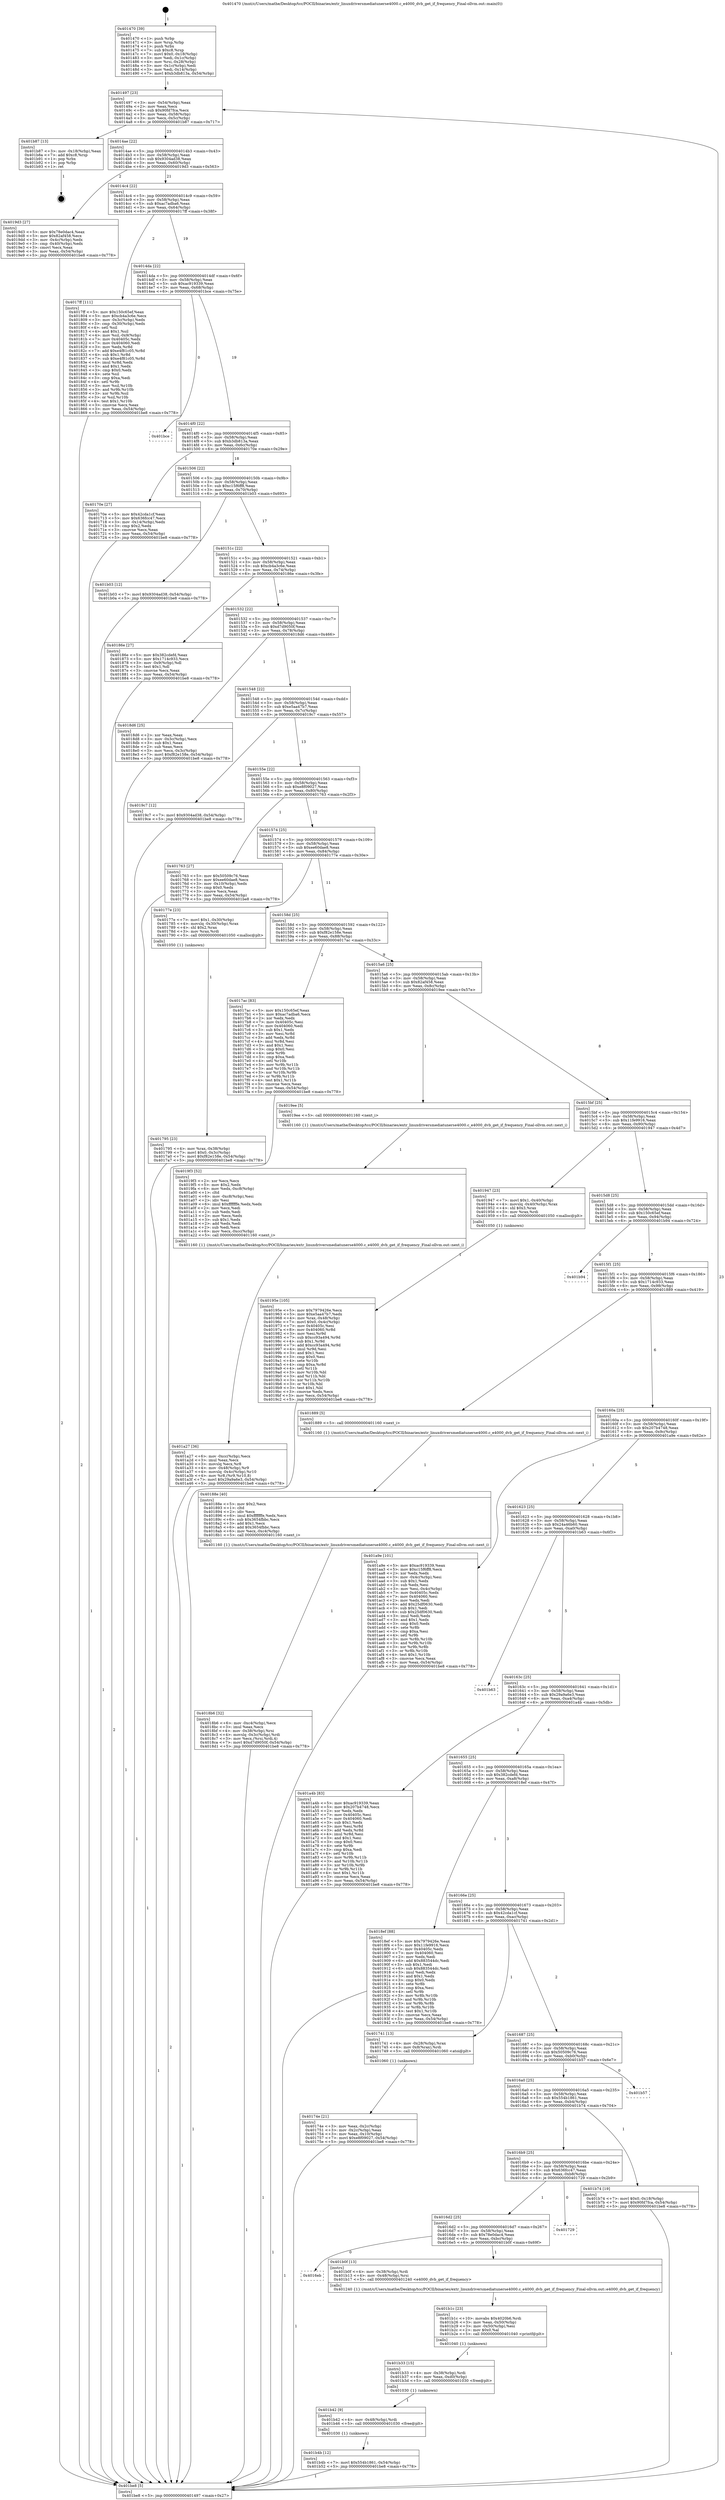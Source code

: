 digraph "0x401470" {
  label = "0x401470 (/mnt/c/Users/mathe/Desktop/tcc/POCII/binaries/extr_linuxdriversmediatunerse4000.c_e4000_dvb_get_if_frequency_Final-ollvm.out::main(0))"
  labelloc = "t"
  node[shape=record]

  Entry [label="",width=0.3,height=0.3,shape=circle,fillcolor=black,style=filled]
  "0x401497" [label="{
     0x401497 [23]\l
     | [instrs]\l
     &nbsp;&nbsp;0x401497 \<+3\>: mov -0x54(%rbp),%eax\l
     &nbsp;&nbsp;0x40149a \<+2\>: mov %eax,%ecx\l
     &nbsp;&nbsp;0x40149c \<+6\>: sub $0x90fd7fca,%ecx\l
     &nbsp;&nbsp;0x4014a2 \<+3\>: mov %eax,-0x58(%rbp)\l
     &nbsp;&nbsp;0x4014a5 \<+3\>: mov %ecx,-0x5c(%rbp)\l
     &nbsp;&nbsp;0x4014a8 \<+6\>: je 0000000000401b87 \<main+0x717\>\l
  }"]
  "0x401b87" [label="{
     0x401b87 [13]\l
     | [instrs]\l
     &nbsp;&nbsp;0x401b87 \<+3\>: mov -0x18(%rbp),%eax\l
     &nbsp;&nbsp;0x401b8a \<+7\>: add $0xc8,%rsp\l
     &nbsp;&nbsp;0x401b91 \<+1\>: pop %rbx\l
     &nbsp;&nbsp;0x401b92 \<+1\>: pop %rbp\l
     &nbsp;&nbsp;0x401b93 \<+1\>: ret\l
  }"]
  "0x4014ae" [label="{
     0x4014ae [22]\l
     | [instrs]\l
     &nbsp;&nbsp;0x4014ae \<+5\>: jmp 00000000004014b3 \<main+0x43\>\l
     &nbsp;&nbsp;0x4014b3 \<+3\>: mov -0x58(%rbp),%eax\l
     &nbsp;&nbsp;0x4014b6 \<+5\>: sub $0x9304ad38,%eax\l
     &nbsp;&nbsp;0x4014bb \<+3\>: mov %eax,-0x60(%rbp)\l
     &nbsp;&nbsp;0x4014be \<+6\>: je 00000000004019d3 \<main+0x563\>\l
  }"]
  Exit [label="",width=0.3,height=0.3,shape=circle,fillcolor=black,style=filled,peripheries=2]
  "0x4019d3" [label="{
     0x4019d3 [27]\l
     | [instrs]\l
     &nbsp;&nbsp;0x4019d3 \<+5\>: mov $0x78e0dac4,%eax\l
     &nbsp;&nbsp;0x4019d8 \<+5\>: mov $0x82af458,%ecx\l
     &nbsp;&nbsp;0x4019dd \<+3\>: mov -0x4c(%rbp),%edx\l
     &nbsp;&nbsp;0x4019e0 \<+3\>: cmp -0x40(%rbp),%edx\l
     &nbsp;&nbsp;0x4019e3 \<+3\>: cmovl %ecx,%eax\l
     &nbsp;&nbsp;0x4019e6 \<+3\>: mov %eax,-0x54(%rbp)\l
     &nbsp;&nbsp;0x4019e9 \<+5\>: jmp 0000000000401be8 \<main+0x778\>\l
  }"]
  "0x4014c4" [label="{
     0x4014c4 [22]\l
     | [instrs]\l
     &nbsp;&nbsp;0x4014c4 \<+5\>: jmp 00000000004014c9 \<main+0x59\>\l
     &nbsp;&nbsp;0x4014c9 \<+3\>: mov -0x58(%rbp),%eax\l
     &nbsp;&nbsp;0x4014cc \<+5\>: sub $0xac7adba6,%eax\l
     &nbsp;&nbsp;0x4014d1 \<+3\>: mov %eax,-0x64(%rbp)\l
     &nbsp;&nbsp;0x4014d4 \<+6\>: je 00000000004017ff \<main+0x38f\>\l
  }"]
  "0x401b4b" [label="{
     0x401b4b [12]\l
     | [instrs]\l
     &nbsp;&nbsp;0x401b4b \<+7\>: movl $0x554b1861,-0x54(%rbp)\l
     &nbsp;&nbsp;0x401b52 \<+5\>: jmp 0000000000401be8 \<main+0x778\>\l
  }"]
  "0x4017ff" [label="{
     0x4017ff [111]\l
     | [instrs]\l
     &nbsp;&nbsp;0x4017ff \<+5\>: mov $0x150c65ef,%eax\l
     &nbsp;&nbsp;0x401804 \<+5\>: mov $0xcb4a3c6e,%ecx\l
     &nbsp;&nbsp;0x401809 \<+3\>: mov -0x3c(%rbp),%edx\l
     &nbsp;&nbsp;0x40180c \<+3\>: cmp -0x30(%rbp),%edx\l
     &nbsp;&nbsp;0x40180f \<+4\>: setl %sil\l
     &nbsp;&nbsp;0x401813 \<+4\>: and $0x1,%sil\l
     &nbsp;&nbsp;0x401817 \<+4\>: mov %sil,-0x9(%rbp)\l
     &nbsp;&nbsp;0x40181b \<+7\>: mov 0x40405c,%edx\l
     &nbsp;&nbsp;0x401822 \<+7\>: mov 0x404060,%edi\l
     &nbsp;&nbsp;0x401829 \<+3\>: mov %edx,%r8d\l
     &nbsp;&nbsp;0x40182c \<+7\>: add $0xe4f81c05,%r8d\l
     &nbsp;&nbsp;0x401833 \<+4\>: sub $0x1,%r8d\l
     &nbsp;&nbsp;0x401837 \<+7\>: sub $0xe4f81c05,%r8d\l
     &nbsp;&nbsp;0x40183e \<+4\>: imul %r8d,%edx\l
     &nbsp;&nbsp;0x401842 \<+3\>: and $0x1,%edx\l
     &nbsp;&nbsp;0x401845 \<+3\>: cmp $0x0,%edx\l
     &nbsp;&nbsp;0x401848 \<+4\>: sete %sil\l
     &nbsp;&nbsp;0x40184c \<+3\>: cmp $0xa,%edi\l
     &nbsp;&nbsp;0x40184f \<+4\>: setl %r9b\l
     &nbsp;&nbsp;0x401853 \<+3\>: mov %sil,%r10b\l
     &nbsp;&nbsp;0x401856 \<+3\>: and %r9b,%r10b\l
     &nbsp;&nbsp;0x401859 \<+3\>: xor %r9b,%sil\l
     &nbsp;&nbsp;0x40185c \<+3\>: or %sil,%r10b\l
     &nbsp;&nbsp;0x40185f \<+4\>: test $0x1,%r10b\l
     &nbsp;&nbsp;0x401863 \<+3\>: cmovne %ecx,%eax\l
     &nbsp;&nbsp;0x401866 \<+3\>: mov %eax,-0x54(%rbp)\l
     &nbsp;&nbsp;0x401869 \<+5\>: jmp 0000000000401be8 \<main+0x778\>\l
  }"]
  "0x4014da" [label="{
     0x4014da [22]\l
     | [instrs]\l
     &nbsp;&nbsp;0x4014da \<+5\>: jmp 00000000004014df \<main+0x6f\>\l
     &nbsp;&nbsp;0x4014df \<+3\>: mov -0x58(%rbp),%eax\l
     &nbsp;&nbsp;0x4014e2 \<+5\>: sub $0xac919339,%eax\l
     &nbsp;&nbsp;0x4014e7 \<+3\>: mov %eax,-0x68(%rbp)\l
     &nbsp;&nbsp;0x4014ea \<+6\>: je 0000000000401bce \<main+0x75e\>\l
  }"]
  "0x401b42" [label="{
     0x401b42 [9]\l
     | [instrs]\l
     &nbsp;&nbsp;0x401b42 \<+4\>: mov -0x48(%rbp),%rdi\l
     &nbsp;&nbsp;0x401b46 \<+5\>: call 0000000000401030 \<free@plt\>\l
     | [calls]\l
     &nbsp;&nbsp;0x401030 \{1\} (unknown)\l
  }"]
  "0x401bce" [label="{
     0x401bce\l
  }", style=dashed]
  "0x4014f0" [label="{
     0x4014f0 [22]\l
     | [instrs]\l
     &nbsp;&nbsp;0x4014f0 \<+5\>: jmp 00000000004014f5 \<main+0x85\>\l
     &nbsp;&nbsp;0x4014f5 \<+3\>: mov -0x58(%rbp),%eax\l
     &nbsp;&nbsp;0x4014f8 \<+5\>: sub $0xb3db813a,%eax\l
     &nbsp;&nbsp;0x4014fd \<+3\>: mov %eax,-0x6c(%rbp)\l
     &nbsp;&nbsp;0x401500 \<+6\>: je 000000000040170e \<main+0x29e\>\l
  }"]
  "0x401b33" [label="{
     0x401b33 [15]\l
     | [instrs]\l
     &nbsp;&nbsp;0x401b33 \<+4\>: mov -0x38(%rbp),%rdi\l
     &nbsp;&nbsp;0x401b37 \<+6\>: mov %eax,-0xd0(%rbp)\l
     &nbsp;&nbsp;0x401b3d \<+5\>: call 0000000000401030 \<free@plt\>\l
     | [calls]\l
     &nbsp;&nbsp;0x401030 \{1\} (unknown)\l
  }"]
  "0x40170e" [label="{
     0x40170e [27]\l
     | [instrs]\l
     &nbsp;&nbsp;0x40170e \<+5\>: mov $0x42cda1cf,%eax\l
     &nbsp;&nbsp;0x401713 \<+5\>: mov $0x636fcc47,%ecx\l
     &nbsp;&nbsp;0x401718 \<+3\>: mov -0x14(%rbp),%edx\l
     &nbsp;&nbsp;0x40171b \<+3\>: cmp $0x2,%edx\l
     &nbsp;&nbsp;0x40171e \<+3\>: cmovne %ecx,%eax\l
     &nbsp;&nbsp;0x401721 \<+3\>: mov %eax,-0x54(%rbp)\l
     &nbsp;&nbsp;0x401724 \<+5\>: jmp 0000000000401be8 \<main+0x778\>\l
  }"]
  "0x401506" [label="{
     0x401506 [22]\l
     | [instrs]\l
     &nbsp;&nbsp;0x401506 \<+5\>: jmp 000000000040150b \<main+0x9b\>\l
     &nbsp;&nbsp;0x40150b \<+3\>: mov -0x58(%rbp),%eax\l
     &nbsp;&nbsp;0x40150e \<+5\>: sub $0xc15f6ff8,%eax\l
     &nbsp;&nbsp;0x401513 \<+3\>: mov %eax,-0x70(%rbp)\l
     &nbsp;&nbsp;0x401516 \<+6\>: je 0000000000401b03 \<main+0x693\>\l
  }"]
  "0x401be8" [label="{
     0x401be8 [5]\l
     | [instrs]\l
     &nbsp;&nbsp;0x401be8 \<+5\>: jmp 0000000000401497 \<main+0x27\>\l
  }"]
  "0x401470" [label="{
     0x401470 [39]\l
     | [instrs]\l
     &nbsp;&nbsp;0x401470 \<+1\>: push %rbp\l
     &nbsp;&nbsp;0x401471 \<+3\>: mov %rsp,%rbp\l
     &nbsp;&nbsp;0x401474 \<+1\>: push %rbx\l
     &nbsp;&nbsp;0x401475 \<+7\>: sub $0xc8,%rsp\l
     &nbsp;&nbsp;0x40147c \<+7\>: movl $0x0,-0x18(%rbp)\l
     &nbsp;&nbsp;0x401483 \<+3\>: mov %edi,-0x1c(%rbp)\l
     &nbsp;&nbsp;0x401486 \<+4\>: mov %rsi,-0x28(%rbp)\l
     &nbsp;&nbsp;0x40148a \<+3\>: mov -0x1c(%rbp),%edi\l
     &nbsp;&nbsp;0x40148d \<+3\>: mov %edi,-0x14(%rbp)\l
     &nbsp;&nbsp;0x401490 \<+7\>: movl $0xb3db813a,-0x54(%rbp)\l
  }"]
  "0x401b1c" [label="{
     0x401b1c [23]\l
     | [instrs]\l
     &nbsp;&nbsp;0x401b1c \<+10\>: movabs $0x4020b6,%rdi\l
     &nbsp;&nbsp;0x401b26 \<+3\>: mov %eax,-0x50(%rbp)\l
     &nbsp;&nbsp;0x401b29 \<+3\>: mov -0x50(%rbp),%esi\l
     &nbsp;&nbsp;0x401b2c \<+2\>: mov $0x0,%al\l
     &nbsp;&nbsp;0x401b2e \<+5\>: call 0000000000401040 \<printf@plt\>\l
     | [calls]\l
     &nbsp;&nbsp;0x401040 \{1\} (unknown)\l
  }"]
  "0x401b03" [label="{
     0x401b03 [12]\l
     | [instrs]\l
     &nbsp;&nbsp;0x401b03 \<+7\>: movl $0x9304ad38,-0x54(%rbp)\l
     &nbsp;&nbsp;0x401b0a \<+5\>: jmp 0000000000401be8 \<main+0x778\>\l
  }"]
  "0x40151c" [label="{
     0x40151c [22]\l
     | [instrs]\l
     &nbsp;&nbsp;0x40151c \<+5\>: jmp 0000000000401521 \<main+0xb1\>\l
     &nbsp;&nbsp;0x401521 \<+3\>: mov -0x58(%rbp),%eax\l
     &nbsp;&nbsp;0x401524 \<+5\>: sub $0xcb4a3c6e,%eax\l
     &nbsp;&nbsp;0x401529 \<+3\>: mov %eax,-0x74(%rbp)\l
     &nbsp;&nbsp;0x40152c \<+6\>: je 000000000040186e \<main+0x3fe\>\l
  }"]
  "0x4016eb" [label="{
     0x4016eb\l
  }", style=dashed]
  "0x40186e" [label="{
     0x40186e [27]\l
     | [instrs]\l
     &nbsp;&nbsp;0x40186e \<+5\>: mov $0x382cdefd,%eax\l
     &nbsp;&nbsp;0x401873 \<+5\>: mov $0x1714c933,%ecx\l
     &nbsp;&nbsp;0x401878 \<+3\>: mov -0x9(%rbp),%dl\l
     &nbsp;&nbsp;0x40187b \<+3\>: test $0x1,%dl\l
     &nbsp;&nbsp;0x40187e \<+3\>: cmovne %ecx,%eax\l
     &nbsp;&nbsp;0x401881 \<+3\>: mov %eax,-0x54(%rbp)\l
     &nbsp;&nbsp;0x401884 \<+5\>: jmp 0000000000401be8 \<main+0x778\>\l
  }"]
  "0x401532" [label="{
     0x401532 [22]\l
     | [instrs]\l
     &nbsp;&nbsp;0x401532 \<+5\>: jmp 0000000000401537 \<main+0xc7\>\l
     &nbsp;&nbsp;0x401537 \<+3\>: mov -0x58(%rbp),%eax\l
     &nbsp;&nbsp;0x40153a \<+5\>: sub $0xd7d9050f,%eax\l
     &nbsp;&nbsp;0x40153f \<+3\>: mov %eax,-0x78(%rbp)\l
     &nbsp;&nbsp;0x401542 \<+6\>: je 00000000004018d6 \<main+0x466\>\l
  }"]
  "0x401b0f" [label="{
     0x401b0f [13]\l
     | [instrs]\l
     &nbsp;&nbsp;0x401b0f \<+4\>: mov -0x38(%rbp),%rdi\l
     &nbsp;&nbsp;0x401b13 \<+4\>: mov -0x48(%rbp),%rsi\l
     &nbsp;&nbsp;0x401b17 \<+5\>: call 0000000000401240 \<e4000_dvb_get_if_frequency\>\l
     | [calls]\l
     &nbsp;&nbsp;0x401240 \{1\} (/mnt/c/Users/mathe/Desktop/tcc/POCII/binaries/extr_linuxdriversmediatunerse4000.c_e4000_dvb_get_if_frequency_Final-ollvm.out::e4000_dvb_get_if_frequency)\l
  }"]
  "0x4018d6" [label="{
     0x4018d6 [25]\l
     | [instrs]\l
     &nbsp;&nbsp;0x4018d6 \<+2\>: xor %eax,%eax\l
     &nbsp;&nbsp;0x4018d8 \<+3\>: mov -0x3c(%rbp),%ecx\l
     &nbsp;&nbsp;0x4018db \<+3\>: sub $0x1,%eax\l
     &nbsp;&nbsp;0x4018de \<+2\>: sub %eax,%ecx\l
     &nbsp;&nbsp;0x4018e0 \<+3\>: mov %ecx,-0x3c(%rbp)\l
     &nbsp;&nbsp;0x4018e3 \<+7\>: movl $0xf82e158e,-0x54(%rbp)\l
     &nbsp;&nbsp;0x4018ea \<+5\>: jmp 0000000000401be8 \<main+0x778\>\l
  }"]
  "0x401548" [label="{
     0x401548 [22]\l
     | [instrs]\l
     &nbsp;&nbsp;0x401548 \<+5\>: jmp 000000000040154d \<main+0xdd\>\l
     &nbsp;&nbsp;0x40154d \<+3\>: mov -0x58(%rbp),%eax\l
     &nbsp;&nbsp;0x401550 \<+5\>: sub $0xe5aa47b7,%eax\l
     &nbsp;&nbsp;0x401555 \<+3\>: mov %eax,-0x7c(%rbp)\l
     &nbsp;&nbsp;0x401558 \<+6\>: je 00000000004019c7 \<main+0x557\>\l
  }"]
  "0x4016d2" [label="{
     0x4016d2 [25]\l
     | [instrs]\l
     &nbsp;&nbsp;0x4016d2 \<+5\>: jmp 00000000004016d7 \<main+0x267\>\l
     &nbsp;&nbsp;0x4016d7 \<+3\>: mov -0x58(%rbp),%eax\l
     &nbsp;&nbsp;0x4016da \<+5\>: sub $0x78e0dac4,%eax\l
     &nbsp;&nbsp;0x4016df \<+6\>: mov %eax,-0xbc(%rbp)\l
     &nbsp;&nbsp;0x4016e5 \<+6\>: je 0000000000401b0f \<main+0x69f\>\l
  }"]
  "0x4019c7" [label="{
     0x4019c7 [12]\l
     | [instrs]\l
     &nbsp;&nbsp;0x4019c7 \<+7\>: movl $0x9304ad38,-0x54(%rbp)\l
     &nbsp;&nbsp;0x4019ce \<+5\>: jmp 0000000000401be8 \<main+0x778\>\l
  }"]
  "0x40155e" [label="{
     0x40155e [22]\l
     | [instrs]\l
     &nbsp;&nbsp;0x40155e \<+5\>: jmp 0000000000401563 \<main+0xf3\>\l
     &nbsp;&nbsp;0x401563 \<+3\>: mov -0x58(%rbp),%eax\l
     &nbsp;&nbsp;0x401566 \<+5\>: sub $0xe8f09027,%eax\l
     &nbsp;&nbsp;0x40156b \<+3\>: mov %eax,-0x80(%rbp)\l
     &nbsp;&nbsp;0x40156e \<+6\>: je 0000000000401763 \<main+0x2f3\>\l
  }"]
  "0x401729" [label="{
     0x401729\l
  }", style=dashed]
  "0x401763" [label="{
     0x401763 [27]\l
     | [instrs]\l
     &nbsp;&nbsp;0x401763 \<+5\>: mov $0x50509c76,%eax\l
     &nbsp;&nbsp;0x401768 \<+5\>: mov $0xee60dae8,%ecx\l
     &nbsp;&nbsp;0x40176d \<+3\>: mov -0x10(%rbp),%edx\l
     &nbsp;&nbsp;0x401770 \<+3\>: cmp $0x0,%edx\l
     &nbsp;&nbsp;0x401773 \<+3\>: cmove %ecx,%eax\l
     &nbsp;&nbsp;0x401776 \<+3\>: mov %eax,-0x54(%rbp)\l
     &nbsp;&nbsp;0x401779 \<+5\>: jmp 0000000000401be8 \<main+0x778\>\l
  }"]
  "0x401574" [label="{
     0x401574 [25]\l
     | [instrs]\l
     &nbsp;&nbsp;0x401574 \<+5\>: jmp 0000000000401579 \<main+0x109\>\l
     &nbsp;&nbsp;0x401579 \<+3\>: mov -0x58(%rbp),%eax\l
     &nbsp;&nbsp;0x40157c \<+5\>: sub $0xee60dae8,%eax\l
     &nbsp;&nbsp;0x401581 \<+6\>: mov %eax,-0x84(%rbp)\l
     &nbsp;&nbsp;0x401587 \<+6\>: je 000000000040177e \<main+0x30e\>\l
  }"]
  "0x4016b9" [label="{
     0x4016b9 [25]\l
     | [instrs]\l
     &nbsp;&nbsp;0x4016b9 \<+5\>: jmp 00000000004016be \<main+0x24e\>\l
     &nbsp;&nbsp;0x4016be \<+3\>: mov -0x58(%rbp),%eax\l
     &nbsp;&nbsp;0x4016c1 \<+5\>: sub $0x636fcc47,%eax\l
     &nbsp;&nbsp;0x4016c6 \<+6\>: mov %eax,-0xb8(%rbp)\l
     &nbsp;&nbsp;0x4016cc \<+6\>: je 0000000000401729 \<main+0x2b9\>\l
  }"]
  "0x40177e" [label="{
     0x40177e [23]\l
     | [instrs]\l
     &nbsp;&nbsp;0x40177e \<+7\>: movl $0x1,-0x30(%rbp)\l
     &nbsp;&nbsp;0x401785 \<+4\>: movslq -0x30(%rbp),%rax\l
     &nbsp;&nbsp;0x401789 \<+4\>: shl $0x2,%rax\l
     &nbsp;&nbsp;0x40178d \<+3\>: mov %rax,%rdi\l
     &nbsp;&nbsp;0x401790 \<+5\>: call 0000000000401050 \<malloc@plt\>\l
     | [calls]\l
     &nbsp;&nbsp;0x401050 \{1\} (unknown)\l
  }"]
  "0x40158d" [label="{
     0x40158d [25]\l
     | [instrs]\l
     &nbsp;&nbsp;0x40158d \<+5\>: jmp 0000000000401592 \<main+0x122\>\l
     &nbsp;&nbsp;0x401592 \<+3\>: mov -0x58(%rbp),%eax\l
     &nbsp;&nbsp;0x401595 \<+5\>: sub $0xf82e158e,%eax\l
     &nbsp;&nbsp;0x40159a \<+6\>: mov %eax,-0x88(%rbp)\l
     &nbsp;&nbsp;0x4015a0 \<+6\>: je 00000000004017ac \<main+0x33c\>\l
  }"]
  "0x401b74" [label="{
     0x401b74 [19]\l
     | [instrs]\l
     &nbsp;&nbsp;0x401b74 \<+7\>: movl $0x0,-0x18(%rbp)\l
     &nbsp;&nbsp;0x401b7b \<+7\>: movl $0x90fd7fca,-0x54(%rbp)\l
     &nbsp;&nbsp;0x401b82 \<+5\>: jmp 0000000000401be8 \<main+0x778\>\l
  }"]
  "0x4017ac" [label="{
     0x4017ac [83]\l
     | [instrs]\l
     &nbsp;&nbsp;0x4017ac \<+5\>: mov $0x150c65ef,%eax\l
     &nbsp;&nbsp;0x4017b1 \<+5\>: mov $0xac7adba6,%ecx\l
     &nbsp;&nbsp;0x4017b6 \<+2\>: xor %edx,%edx\l
     &nbsp;&nbsp;0x4017b8 \<+7\>: mov 0x40405c,%esi\l
     &nbsp;&nbsp;0x4017bf \<+7\>: mov 0x404060,%edi\l
     &nbsp;&nbsp;0x4017c6 \<+3\>: sub $0x1,%edx\l
     &nbsp;&nbsp;0x4017c9 \<+3\>: mov %esi,%r8d\l
     &nbsp;&nbsp;0x4017cc \<+3\>: add %edx,%r8d\l
     &nbsp;&nbsp;0x4017cf \<+4\>: imul %r8d,%esi\l
     &nbsp;&nbsp;0x4017d3 \<+3\>: and $0x1,%esi\l
     &nbsp;&nbsp;0x4017d6 \<+3\>: cmp $0x0,%esi\l
     &nbsp;&nbsp;0x4017d9 \<+4\>: sete %r9b\l
     &nbsp;&nbsp;0x4017dd \<+3\>: cmp $0xa,%edi\l
     &nbsp;&nbsp;0x4017e0 \<+4\>: setl %r10b\l
     &nbsp;&nbsp;0x4017e4 \<+3\>: mov %r9b,%r11b\l
     &nbsp;&nbsp;0x4017e7 \<+3\>: and %r10b,%r11b\l
     &nbsp;&nbsp;0x4017ea \<+3\>: xor %r10b,%r9b\l
     &nbsp;&nbsp;0x4017ed \<+3\>: or %r9b,%r11b\l
     &nbsp;&nbsp;0x4017f0 \<+4\>: test $0x1,%r11b\l
     &nbsp;&nbsp;0x4017f4 \<+3\>: cmovne %ecx,%eax\l
     &nbsp;&nbsp;0x4017f7 \<+3\>: mov %eax,-0x54(%rbp)\l
     &nbsp;&nbsp;0x4017fa \<+5\>: jmp 0000000000401be8 \<main+0x778\>\l
  }"]
  "0x4015a6" [label="{
     0x4015a6 [25]\l
     | [instrs]\l
     &nbsp;&nbsp;0x4015a6 \<+5\>: jmp 00000000004015ab \<main+0x13b\>\l
     &nbsp;&nbsp;0x4015ab \<+3\>: mov -0x58(%rbp),%eax\l
     &nbsp;&nbsp;0x4015ae \<+5\>: sub $0x82af458,%eax\l
     &nbsp;&nbsp;0x4015b3 \<+6\>: mov %eax,-0x8c(%rbp)\l
     &nbsp;&nbsp;0x4015b9 \<+6\>: je 00000000004019ee \<main+0x57e\>\l
  }"]
  "0x4016a0" [label="{
     0x4016a0 [25]\l
     | [instrs]\l
     &nbsp;&nbsp;0x4016a0 \<+5\>: jmp 00000000004016a5 \<main+0x235\>\l
     &nbsp;&nbsp;0x4016a5 \<+3\>: mov -0x58(%rbp),%eax\l
     &nbsp;&nbsp;0x4016a8 \<+5\>: sub $0x554b1861,%eax\l
     &nbsp;&nbsp;0x4016ad \<+6\>: mov %eax,-0xb4(%rbp)\l
     &nbsp;&nbsp;0x4016b3 \<+6\>: je 0000000000401b74 \<main+0x704\>\l
  }"]
  "0x4019ee" [label="{
     0x4019ee [5]\l
     | [instrs]\l
     &nbsp;&nbsp;0x4019ee \<+5\>: call 0000000000401160 \<next_i\>\l
     | [calls]\l
     &nbsp;&nbsp;0x401160 \{1\} (/mnt/c/Users/mathe/Desktop/tcc/POCII/binaries/extr_linuxdriversmediatunerse4000.c_e4000_dvb_get_if_frequency_Final-ollvm.out::next_i)\l
  }"]
  "0x4015bf" [label="{
     0x4015bf [25]\l
     | [instrs]\l
     &nbsp;&nbsp;0x4015bf \<+5\>: jmp 00000000004015c4 \<main+0x154\>\l
     &nbsp;&nbsp;0x4015c4 \<+3\>: mov -0x58(%rbp),%eax\l
     &nbsp;&nbsp;0x4015c7 \<+5\>: sub $0x11fe9916,%eax\l
     &nbsp;&nbsp;0x4015cc \<+6\>: mov %eax,-0x90(%rbp)\l
     &nbsp;&nbsp;0x4015d2 \<+6\>: je 0000000000401947 \<main+0x4d7\>\l
  }"]
  "0x401b57" [label="{
     0x401b57\l
  }", style=dashed]
  "0x401947" [label="{
     0x401947 [23]\l
     | [instrs]\l
     &nbsp;&nbsp;0x401947 \<+7\>: movl $0x1,-0x40(%rbp)\l
     &nbsp;&nbsp;0x40194e \<+4\>: movslq -0x40(%rbp),%rax\l
     &nbsp;&nbsp;0x401952 \<+4\>: shl $0x3,%rax\l
     &nbsp;&nbsp;0x401956 \<+3\>: mov %rax,%rdi\l
     &nbsp;&nbsp;0x401959 \<+5\>: call 0000000000401050 \<malloc@plt\>\l
     | [calls]\l
     &nbsp;&nbsp;0x401050 \{1\} (unknown)\l
  }"]
  "0x4015d8" [label="{
     0x4015d8 [25]\l
     | [instrs]\l
     &nbsp;&nbsp;0x4015d8 \<+5\>: jmp 00000000004015dd \<main+0x16d\>\l
     &nbsp;&nbsp;0x4015dd \<+3\>: mov -0x58(%rbp),%eax\l
     &nbsp;&nbsp;0x4015e0 \<+5\>: sub $0x150c65ef,%eax\l
     &nbsp;&nbsp;0x4015e5 \<+6\>: mov %eax,-0x94(%rbp)\l
     &nbsp;&nbsp;0x4015eb \<+6\>: je 0000000000401b94 \<main+0x724\>\l
  }"]
  "0x401a27" [label="{
     0x401a27 [36]\l
     | [instrs]\l
     &nbsp;&nbsp;0x401a27 \<+6\>: mov -0xcc(%rbp),%ecx\l
     &nbsp;&nbsp;0x401a2d \<+3\>: imul %eax,%ecx\l
     &nbsp;&nbsp;0x401a30 \<+3\>: movslq %ecx,%r8\l
     &nbsp;&nbsp;0x401a33 \<+4\>: mov -0x48(%rbp),%r9\l
     &nbsp;&nbsp;0x401a37 \<+4\>: movslq -0x4c(%rbp),%r10\l
     &nbsp;&nbsp;0x401a3b \<+4\>: mov %r8,(%r9,%r10,8)\l
     &nbsp;&nbsp;0x401a3f \<+7\>: movl $0x29a9a6e3,-0x54(%rbp)\l
     &nbsp;&nbsp;0x401a46 \<+5\>: jmp 0000000000401be8 \<main+0x778\>\l
  }"]
  "0x401b94" [label="{
     0x401b94\l
  }", style=dashed]
  "0x4015f1" [label="{
     0x4015f1 [25]\l
     | [instrs]\l
     &nbsp;&nbsp;0x4015f1 \<+5\>: jmp 00000000004015f6 \<main+0x186\>\l
     &nbsp;&nbsp;0x4015f6 \<+3\>: mov -0x58(%rbp),%eax\l
     &nbsp;&nbsp;0x4015f9 \<+5\>: sub $0x1714c933,%eax\l
     &nbsp;&nbsp;0x4015fe \<+6\>: mov %eax,-0x98(%rbp)\l
     &nbsp;&nbsp;0x401604 \<+6\>: je 0000000000401889 \<main+0x419\>\l
  }"]
  "0x4019f3" [label="{
     0x4019f3 [52]\l
     | [instrs]\l
     &nbsp;&nbsp;0x4019f3 \<+2\>: xor %ecx,%ecx\l
     &nbsp;&nbsp;0x4019f5 \<+5\>: mov $0x2,%edx\l
     &nbsp;&nbsp;0x4019fa \<+6\>: mov %edx,-0xc8(%rbp)\l
     &nbsp;&nbsp;0x401a00 \<+1\>: cltd\l
     &nbsp;&nbsp;0x401a01 \<+6\>: mov -0xc8(%rbp),%esi\l
     &nbsp;&nbsp;0x401a07 \<+2\>: idiv %esi\l
     &nbsp;&nbsp;0x401a09 \<+6\>: imul $0xfffffffe,%edx,%edx\l
     &nbsp;&nbsp;0x401a0f \<+2\>: mov %ecx,%edi\l
     &nbsp;&nbsp;0x401a11 \<+2\>: sub %edx,%edi\l
     &nbsp;&nbsp;0x401a13 \<+2\>: mov %ecx,%edx\l
     &nbsp;&nbsp;0x401a15 \<+3\>: sub $0x1,%edx\l
     &nbsp;&nbsp;0x401a18 \<+2\>: add %edx,%edi\l
     &nbsp;&nbsp;0x401a1a \<+2\>: sub %edi,%ecx\l
     &nbsp;&nbsp;0x401a1c \<+6\>: mov %ecx,-0xcc(%rbp)\l
     &nbsp;&nbsp;0x401a22 \<+5\>: call 0000000000401160 \<next_i\>\l
     | [calls]\l
     &nbsp;&nbsp;0x401160 \{1\} (/mnt/c/Users/mathe/Desktop/tcc/POCII/binaries/extr_linuxdriversmediatunerse4000.c_e4000_dvb_get_if_frequency_Final-ollvm.out::next_i)\l
  }"]
  "0x401889" [label="{
     0x401889 [5]\l
     | [instrs]\l
     &nbsp;&nbsp;0x401889 \<+5\>: call 0000000000401160 \<next_i\>\l
     | [calls]\l
     &nbsp;&nbsp;0x401160 \{1\} (/mnt/c/Users/mathe/Desktop/tcc/POCII/binaries/extr_linuxdriversmediatunerse4000.c_e4000_dvb_get_if_frequency_Final-ollvm.out::next_i)\l
  }"]
  "0x40160a" [label="{
     0x40160a [25]\l
     | [instrs]\l
     &nbsp;&nbsp;0x40160a \<+5\>: jmp 000000000040160f \<main+0x19f\>\l
     &nbsp;&nbsp;0x40160f \<+3\>: mov -0x58(%rbp),%eax\l
     &nbsp;&nbsp;0x401612 \<+5\>: sub $0x207b4748,%eax\l
     &nbsp;&nbsp;0x401617 \<+6\>: mov %eax,-0x9c(%rbp)\l
     &nbsp;&nbsp;0x40161d \<+6\>: je 0000000000401a9e \<main+0x62e\>\l
  }"]
  "0x40195e" [label="{
     0x40195e [105]\l
     | [instrs]\l
     &nbsp;&nbsp;0x40195e \<+5\>: mov $0x7979426e,%ecx\l
     &nbsp;&nbsp;0x401963 \<+5\>: mov $0xe5aa47b7,%edx\l
     &nbsp;&nbsp;0x401968 \<+4\>: mov %rax,-0x48(%rbp)\l
     &nbsp;&nbsp;0x40196c \<+7\>: movl $0x0,-0x4c(%rbp)\l
     &nbsp;&nbsp;0x401973 \<+7\>: mov 0x40405c,%esi\l
     &nbsp;&nbsp;0x40197a \<+8\>: mov 0x404060,%r8d\l
     &nbsp;&nbsp;0x401982 \<+3\>: mov %esi,%r9d\l
     &nbsp;&nbsp;0x401985 \<+7\>: sub $0xcc93a494,%r9d\l
     &nbsp;&nbsp;0x40198c \<+4\>: sub $0x1,%r9d\l
     &nbsp;&nbsp;0x401990 \<+7\>: add $0xcc93a494,%r9d\l
     &nbsp;&nbsp;0x401997 \<+4\>: imul %r9d,%esi\l
     &nbsp;&nbsp;0x40199b \<+3\>: and $0x1,%esi\l
     &nbsp;&nbsp;0x40199e \<+3\>: cmp $0x0,%esi\l
     &nbsp;&nbsp;0x4019a1 \<+4\>: sete %r10b\l
     &nbsp;&nbsp;0x4019a5 \<+4\>: cmp $0xa,%r8d\l
     &nbsp;&nbsp;0x4019a9 \<+4\>: setl %r11b\l
     &nbsp;&nbsp;0x4019ad \<+3\>: mov %r10b,%bl\l
     &nbsp;&nbsp;0x4019b0 \<+3\>: and %r11b,%bl\l
     &nbsp;&nbsp;0x4019b3 \<+3\>: xor %r11b,%r10b\l
     &nbsp;&nbsp;0x4019b6 \<+3\>: or %r10b,%bl\l
     &nbsp;&nbsp;0x4019b9 \<+3\>: test $0x1,%bl\l
     &nbsp;&nbsp;0x4019bc \<+3\>: cmovne %edx,%ecx\l
     &nbsp;&nbsp;0x4019bf \<+3\>: mov %ecx,-0x54(%rbp)\l
     &nbsp;&nbsp;0x4019c2 \<+5\>: jmp 0000000000401be8 \<main+0x778\>\l
  }"]
  "0x401a9e" [label="{
     0x401a9e [101]\l
     | [instrs]\l
     &nbsp;&nbsp;0x401a9e \<+5\>: mov $0xac919339,%eax\l
     &nbsp;&nbsp;0x401aa3 \<+5\>: mov $0xc15f6ff8,%ecx\l
     &nbsp;&nbsp;0x401aa8 \<+2\>: xor %edx,%edx\l
     &nbsp;&nbsp;0x401aaa \<+3\>: mov -0x4c(%rbp),%esi\l
     &nbsp;&nbsp;0x401aad \<+3\>: sub $0x1,%edx\l
     &nbsp;&nbsp;0x401ab0 \<+2\>: sub %edx,%esi\l
     &nbsp;&nbsp;0x401ab2 \<+3\>: mov %esi,-0x4c(%rbp)\l
     &nbsp;&nbsp;0x401ab5 \<+7\>: mov 0x40405c,%edx\l
     &nbsp;&nbsp;0x401abc \<+7\>: mov 0x404060,%esi\l
     &nbsp;&nbsp;0x401ac3 \<+2\>: mov %edx,%edi\l
     &nbsp;&nbsp;0x401ac5 \<+6\>: add $0x25df0630,%edi\l
     &nbsp;&nbsp;0x401acb \<+3\>: sub $0x1,%edi\l
     &nbsp;&nbsp;0x401ace \<+6\>: sub $0x25df0630,%edi\l
     &nbsp;&nbsp;0x401ad4 \<+3\>: imul %edi,%edx\l
     &nbsp;&nbsp;0x401ad7 \<+3\>: and $0x1,%edx\l
     &nbsp;&nbsp;0x401ada \<+3\>: cmp $0x0,%edx\l
     &nbsp;&nbsp;0x401add \<+4\>: sete %r8b\l
     &nbsp;&nbsp;0x401ae1 \<+3\>: cmp $0xa,%esi\l
     &nbsp;&nbsp;0x401ae4 \<+4\>: setl %r9b\l
     &nbsp;&nbsp;0x401ae8 \<+3\>: mov %r8b,%r10b\l
     &nbsp;&nbsp;0x401aeb \<+3\>: and %r9b,%r10b\l
     &nbsp;&nbsp;0x401aee \<+3\>: xor %r9b,%r8b\l
     &nbsp;&nbsp;0x401af1 \<+3\>: or %r8b,%r10b\l
     &nbsp;&nbsp;0x401af4 \<+4\>: test $0x1,%r10b\l
     &nbsp;&nbsp;0x401af8 \<+3\>: cmovne %ecx,%eax\l
     &nbsp;&nbsp;0x401afb \<+3\>: mov %eax,-0x54(%rbp)\l
     &nbsp;&nbsp;0x401afe \<+5\>: jmp 0000000000401be8 \<main+0x778\>\l
  }"]
  "0x401623" [label="{
     0x401623 [25]\l
     | [instrs]\l
     &nbsp;&nbsp;0x401623 \<+5\>: jmp 0000000000401628 \<main+0x1b8\>\l
     &nbsp;&nbsp;0x401628 \<+3\>: mov -0x58(%rbp),%eax\l
     &nbsp;&nbsp;0x40162b \<+5\>: sub $0x24a46b60,%eax\l
     &nbsp;&nbsp;0x401630 \<+6\>: mov %eax,-0xa0(%rbp)\l
     &nbsp;&nbsp;0x401636 \<+6\>: je 0000000000401b63 \<main+0x6f3\>\l
  }"]
  "0x4018b6" [label="{
     0x4018b6 [32]\l
     | [instrs]\l
     &nbsp;&nbsp;0x4018b6 \<+6\>: mov -0xc4(%rbp),%ecx\l
     &nbsp;&nbsp;0x4018bc \<+3\>: imul %eax,%ecx\l
     &nbsp;&nbsp;0x4018bf \<+4\>: mov -0x38(%rbp),%rsi\l
     &nbsp;&nbsp;0x4018c3 \<+4\>: movslq -0x3c(%rbp),%rdi\l
     &nbsp;&nbsp;0x4018c7 \<+3\>: mov %ecx,(%rsi,%rdi,4)\l
     &nbsp;&nbsp;0x4018ca \<+7\>: movl $0xd7d9050f,-0x54(%rbp)\l
     &nbsp;&nbsp;0x4018d1 \<+5\>: jmp 0000000000401be8 \<main+0x778\>\l
  }"]
  "0x401b63" [label="{
     0x401b63\l
  }", style=dashed]
  "0x40163c" [label="{
     0x40163c [25]\l
     | [instrs]\l
     &nbsp;&nbsp;0x40163c \<+5\>: jmp 0000000000401641 \<main+0x1d1\>\l
     &nbsp;&nbsp;0x401641 \<+3\>: mov -0x58(%rbp),%eax\l
     &nbsp;&nbsp;0x401644 \<+5\>: sub $0x29a9a6e3,%eax\l
     &nbsp;&nbsp;0x401649 \<+6\>: mov %eax,-0xa4(%rbp)\l
     &nbsp;&nbsp;0x40164f \<+6\>: je 0000000000401a4b \<main+0x5db\>\l
  }"]
  "0x40188e" [label="{
     0x40188e [40]\l
     | [instrs]\l
     &nbsp;&nbsp;0x40188e \<+5\>: mov $0x2,%ecx\l
     &nbsp;&nbsp;0x401893 \<+1\>: cltd\l
     &nbsp;&nbsp;0x401894 \<+2\>: idiv %ecx\l
     &nbsp;&nbsp;0x401896 \<+6\>: imul $0xfffffffe,%edx,%ecx\l
     &nbsp;&nbsp;0x40189c \<+6\>: sub $0x3654fbbc,%ecx\l
     &nbsp;&nbsp;0x4018a2 \<+3\>: add $0x1,%ecx\l
     &nbsp;&nbsp;0x4018a5 \<+6\>: add $0x3654fbbc,%ecx\l
     &nbsp;&nbsp;0x4018ab \<+6\>: mov %ecx,-0xc4(%rbp)\l
     &nbsp;&nbsp;0x4018b1 \<+5\>: call 0000000000401160 \<next_i\>\l
     | [calls]\l
     &nbsp;&nbsp;0x401160 \{1\} (/mnt/c/Users/mathe/Desktop/tcc/POCII/binaries/extr_linuxdriversmediatunerse4000.c_e4000_dvb_get_if_frequency_Final-ollvm.out::next_i)\l
  }"]
  "0x401a4b" [label="{
     0x401a4b [83]\l
     | [instrs]\l
     &nbsp;&nbsp;0x401a4b \<+5\>: mov $0xac919339,%eax\l
     &nbsp;&nbsp;0x401a50 \<+5\>: mov $0x207b4748,%ecx\l
     &nbsp;&nbsp;0x401a55 \<+2\>: xor %edx,%edx\l
     &nbsp;&nbsp;0x401a57 \<+7\>: mov 0x40405c,%esi\l
     &nbsp;&nbsp;0x401a5e \<+7\>: mov 0x404060,%edi\l
     &nbsp;&nbsp;0x401a65 \<+3\>: sub $0x1,%edx\l
     &nbsp;&nbsp;0x401a68 \<+3\>: mov %esi,%r8d\l
     &nbsp;&nbsp;0x401a6b \<+3\>: add %edx,%r8d\l
     &nbsp;&nbsp;0x401a6e \<+4\>: imul %r8d,%esi\l
     &nbsp;&nbsp;0x401a72 \<+3\>: and $0x1,%esi\l
     &nbsp;&nbsp;0x401a75 \<+3\>: cmp $0x0,%esi\l
     &nbsp;&nbsp;0x401a78 \<+4\>: sete %r9b\l
     &nbsp;&nbsp;0x401a7c \<+3\>: cmp $0xa,%edi\l
     &nbsp;&nbsp;0x401a7f \<+4\>: setl %r10b\l
     &nbsp;&nbsp;0x401a83 \<+3\>: mov %r9b,%r11b\l
     &nbsp;&nbsp;0x401a86 \<+3\>: and %r10b,%r11b\l
     &nbsp;&nbsp;0x401a89 \<+3\>: xor %r10b,%r9b\l
     &nbsp;&nbsp;0x401a8c \<+3\>: or %r9b,%r11b\l
     &nbsp;&nbsp;0x401a8f \<+4\>: test $0x1,%r11b\l
     &nbsp;&nbsp;0x401a93 \<+3\>: cmovne %ecx,%eax\l
     &nbsp;&nbsp;0x401a96 \<+3\>: mov %eax,-0x54(%rbp)\l
     &nbsp;&nbsp;0x401a99 \<+5\>: jmp 0000000000401be8 \<main+0x778\>\l
  }"]
  "0x401655" [label="{
     0x401655 [25]\l
     | [instrs]\l
     &nbsp;&nbsp;0x401655 \<+5\>: jmp 000000000040165a \<main+0x1ea\>\l
     &nbsp;&nbsp;0x40165a \<+3\>: mov -0x58(%rbp),%eax\l
     &nbsp;&nbsp;0x40165d \<+5\>: sub $0x382cdefd,%eax\l
     &nbsp;&nbsp;0x401662 \<+6\>: mov %eax,-0xa8(%rbp)\l
     &nbsp;&nbsp;0x401668 \<+6\>: je 00000000004018ef \<main+0x47f\>\l
  }"]
  "0x401795" [label="{
     0x401795 [23]\l
     | [instrs]\l
     &nbsp;&nbsp;0x401795 \<+4\>: mov %rax,-0x38(%rbp)\l
     &nbsp;&nbsp;0x401799 \<+7\>: movl $0x0,-0x3c(%rbp)\l
     &nbsp;&nbsp;0x4017a0 \<+7\>: movl $0xf82e158e,-0x54(%rbp)\l
     &nbsp;&nbsp;0x4017a7 \<+5\>: jmp 0000000000401be8 \<main+0x778\>\l
  }"]
  "0x4018ef" [label="{
     0x4018ef [88]\l
     | [instrs]\l
     &nbsp;&nbsp;0x4018ef \<+5\>: mov $0x7979426e,%eax\l
     &nbsp;&nbsp;0x4018f4 \<+5\>: mov $0x11fe9916,%ecx\l
     &nbsp;&nbsp;0x4018f9 \<+7\>: mov 0x40405c,%edx\l
     &nbsp;&nbsp;0x401900 \<+7\>: mov 0x404060,%esi\l
     &nbsp;&nbsp;0x401907 \<+2\>: mov %edx,%edi\l
     &nbsp;&nbsp;0x401909 \<+6\>: add $0x883544dc,%edi\l
     &nbsp;&nbsp;0x40190f \<+3\>: sub $0x1,%edi\l
     &nbsp;&nbsp;0x401912 \<+6\>: sub $0x883544dc,%edi\l
     &nbsp;&nbsp;0x401918 \<+3\>: imul %edi,%edx\l
     &nbsp;&nbsp;0x40191b \<+3\>: and $0x1,%edx\l
     &nbsp;&nbsp;0x40191e \<+3\>: cmp $0x0,%edx\l
     &nbsp;&nbsp;0x401921 \<+4\>: sete %r8b\l
     &nbsp;&nbsp;0x401925 \<+3\>: cmp $0xa,%esi\l
     &nbsp;&nbsp;0x401928 \<+4\>: setl %r9b\l
     &nbsp;&nbsp;0x40192c \<+3\>: mov %r8b,%r10b\l
     &nbsp;&nbsp;0x40192f \<+3\>: and %r9b,%r10b\l
     &nbsp;&nbsp;0x401932 \<+3\>: xor %r9b,%r8b\l
     &nbsp;&nbsp;0x401935 \<+3\>: or %r8b,%r10b\l
     &nbsp;&nbsp;0x401938 \<+4\>: test $0x1,%r10b\l
     &nbsp;&nbsp;0x40193c \<+3\>: cmovne %ecx,%eax\l
     &nbsp;&nbsp;0x40193f \<+3\>: mov %eax,-0x54(%rbp)\l
     &nbsp;&nbsp;0x401942 \<+5\>: jmp 0000000000401be8 \<main+0x778\>\l
  }"]
  "0x40166e" [label="{
     0x40166e [25]\l
     | [instrs]\l
     &nbsp;&nbsp;0x40166e \<+5\>: jmp 0000000000401673 \<main+0x203\>\l
     &nbsp;&nbsp;0x401673 \<+3\>: mov -0x58(%rbp),%eax\l
     &nbsp;&nbsp;0x401676 \<+5\>: sub $0x42cda1cf,%eax\l
     &nbsp;&nbsp;0x40167b \<+6\>: mov %eax,-0xac(%rbp)\l
     &nbsp;&nbsp;0x401681 \<+6\>: je 0000000000401741 \<main+0x2d1\>\l
  }"]
  "0x40174e" [label="{
     0x40174e [21]\l
     | [instrs]\l
     &nbsp;&nbsp;0x40174e \<+3\>: mov %eax,-0x2c(%rbp)\l
     &nbsp;&nbsp;0x401751 \<+3\>: mov -0x2c(%rbp),%eax\l
     &nbsp;&nbsp;0x401754 \<+3\>: mov %eax,-0x10(%rbp)\l
     &nbsp;&nbsp;0x401757 \<+7\>: movl $0xe8f09027,-0x54(%rbp)\l
     &nbsp;&nbsp;0x40175e \<+5\>: jmp 0000000000401be8 \<main+0x778\>\l
  }"]
  "0x401741" [label="{
     0x401741 [13]\l
     | [instrs]\l
     &nbsp;&nbsp;0x401741 \<+4\>: mov -0x28(%rbp),%rax\l
     &nbsp;&nbsp;0x401745 \<+4\>: mov 0x8(%rax),%rdi\l
     &nbsp;&nbsp;0x401749 \<+5\>: call 0000000000401060 \<atoi@plt\>\l
     | [calls]\l
     &nbsp;&nbsp;0x401060 \{1\} (unknown)\l
  }"]
  "0x401687" [label="{
     0x401687 [25]\l
     | [instrs]\l
     &nbsp;&nbsp;0x401687 \<+5\>: jmp 000000000040168c \<main+0x21c\>\l
     &nbsp;&nbsp;0x40168c \<+3\>: mov -0x58(%rbp),%eax\l
     &nbsp;&nbsp;0x40168f \<+5\>: sub $0x50509c76,%eax\l
     &nbsp;&nbsp;0x401694 \<+6\>: mov %eax,-0xb0(%rbp)\l
     &nbsp;&nbsp;0x40169a \<+6\>: je 0000000000401b57 \<main+0x6e7\>\l
  }"]
  Entry -> "0x401470" [label=" 1"]
  "0x401497" -> "0x401b87" [label=" 1"]
  "0x401497" -> "0x4014ae" [label=" 23"]
  "0x401b87" -> Exit [label=" 1"]
  "0x4014ae" -> "0x4019d3" [label=" 2"]
  "0x4014ae" -> "0x4014c4" [label=" 21"]
  "0x401b74" -> "0x401be8" [label=" 1"]
  "0x4014c4" -> "0x4017ff" [label=" 2"]
  "0x4014c4" -> "0x4014da" [label=" 19"]
  "0x401b4b" -> "0x401be8" [label=" 1"]
  "0x4014da" -> "0x401bce" [label=" 0"]
  "0x4014da" -> "0x4014f0" [label=" 19"]
  "0x401b42" -> "0x401b4b" [label=" 1"]
  "0x4014f0" -> "0x40170e" [label=" 1"]
  "0x4014f0" -> "0x401506" [label=" 18"]
  "0x40170e" -> "0x401be8" [label=" 1"]
  "0x401470" -> "0x401497" [label=" 1"]
  "0x401be8" -> "0x401497" [label=" 23"]
  "0x401b33" -> "0x401b42" [label=" 1"]
  "0x401506" -> "0x401b03" [label=" 1"]
  "0x401506" -> "0x40151c" [label=" 17"]
  "0x401b1c" -> "0x401b33" [label=" 1"]
  "0x40151c" -> "0x40186e" [label=" 2"]
  "0x40151c" -> "0x401532" [label=" 15"]
  "0x401b0f" -> "0x401b1c" [label=" 1"]
  "0x401532" -> "0x4018d6" [label=" 1"]
  "0x401532" -> "0x401548" [label=" 14"]
  "0x4016d2" -> "0x4016eb" [label=" 0"]
  "0x401548" -> "0x4019c7" [label=" 1"]
  "0x401548" -> "0x40155e" [label=" 13"]
  "0x4016d2" -> "0x401b0f" [label=" 1"]
  "0x40155e" -> "0x401763" [label=" 1"]
  "0x40155e" -> "0x401574" [label=" 12"]
  "0x4016b9" -> "0x4016d2" [label=" 1"]
  "0x401574" -> "0x40177e" [label=" 1"]
  "0x401574" -> "0x40158d" [label=" 11"]
  "0x4016b9" -> "0x401729" [label=" 0"]
  "0x40158d" -> "0x4017ac" [label=" 2"]
  "0x40158d" -> "0x4015a6" [label=" 9"]
  "0x4016a0" -> "0x4016b9" [label=" 1"]
  "0x4015a6" -> "0x4019ee" [label=" 1"]
  "0x4015a6" -> "0x4015bf" [label=" 8"]
  "0x4016a0" -> "0x401b74" [label=" 1"]
  "0x4015bf" -> "0x401947" [label=" 1"]
  "0x4015bf" -> "0x4015d8" [label=" 7"]
  "0x401687" -> "0x4016a0" [label=" 2"]
  "0x4015d8" -> "0x401b94" [label=" 0"]
  "0x4015d8" -> "0x4015f1" [label=" 7"]
  "0x401687" -> "0x401b57" [label=" 0"]
  "0x4015f1" -> "0x401889" [label=" 1"]
  "0x4015f1" -> "0x40160a" [label=" 6"]
  "0x401b03" -> "0x401be8" [label=" 1"]
  "0x40160a" -> "0x401a9e" [label=" 1"]
  "0x40160a" -> "0x401623" [label=" 5"]
  "0x401a9e" -> "0x401be8" [label=" 1"]
  "0x401623" -> "0x401b63" [label=" 0"]
  "0x401623" -> "0x40163c" [label=" 5"]
  "0x401a4b" -> "0x401be8" [label=" 1"]
  "0x40163c" -> "0x401a4b" [label=" 1"]
  "0x40163c" -> "0x401655" [label=" 4"]
  "0x401a27" -> "0x401be8" [label=" 1"]
  "0x401655" -> "0x4018ef" [label=" 1"]
  "0x401655" -> "0x40166e" [label=" 3"]
  "0x4019f3" -> "0x401a27" [label=" 1"]
  "0x40166e" -> "0x401741" [label=" 1"]
  "0x40166e" -> "0x401687" [label=" 2"]
  "0x401741" -> "0x40174e" [label=" 1"]
  "0x40174e" -> "0x401be8" [label=" 1"]
  "0x401763" -> "0x401be8" [label=" 1"]
  "0x40177e" -> "0x401795" [label=" 1"]
  "0x401795" -> "0x401be8" [label=" 1"]
  "0x4017ac" -> "0x401be8" [label=" 2"]
  "0x4017ff" -> "0x401be8" [label=" 2"]
  "0x40186e" -> "0x401be8" [label=" 2"]
  "0x401889" -> "0x40188e" [label=" 1"]
  "0x40188e" -> "0x4018b6" [label=" 1"]
  "0x4018b6" -> "0x401be8" [label=" 1"]
  "0x4018d6" -> "0x401be8" [label=" 1"]
  "0x4018ef" -> "0x401be8" [label=" 1"]
  "0x401947" -> "0x40195e" [label=" 1"]
  "0x40195e" -> "0x401be8" [label=" 1"]
  "0x4019c7" -> "0x401be8" [label=" 1"]
  "0x4019d3" -> "0x401be8" [label=" 2"]
  "0x4019ee" -> "0x4019f3" [label=" 1"]
}
